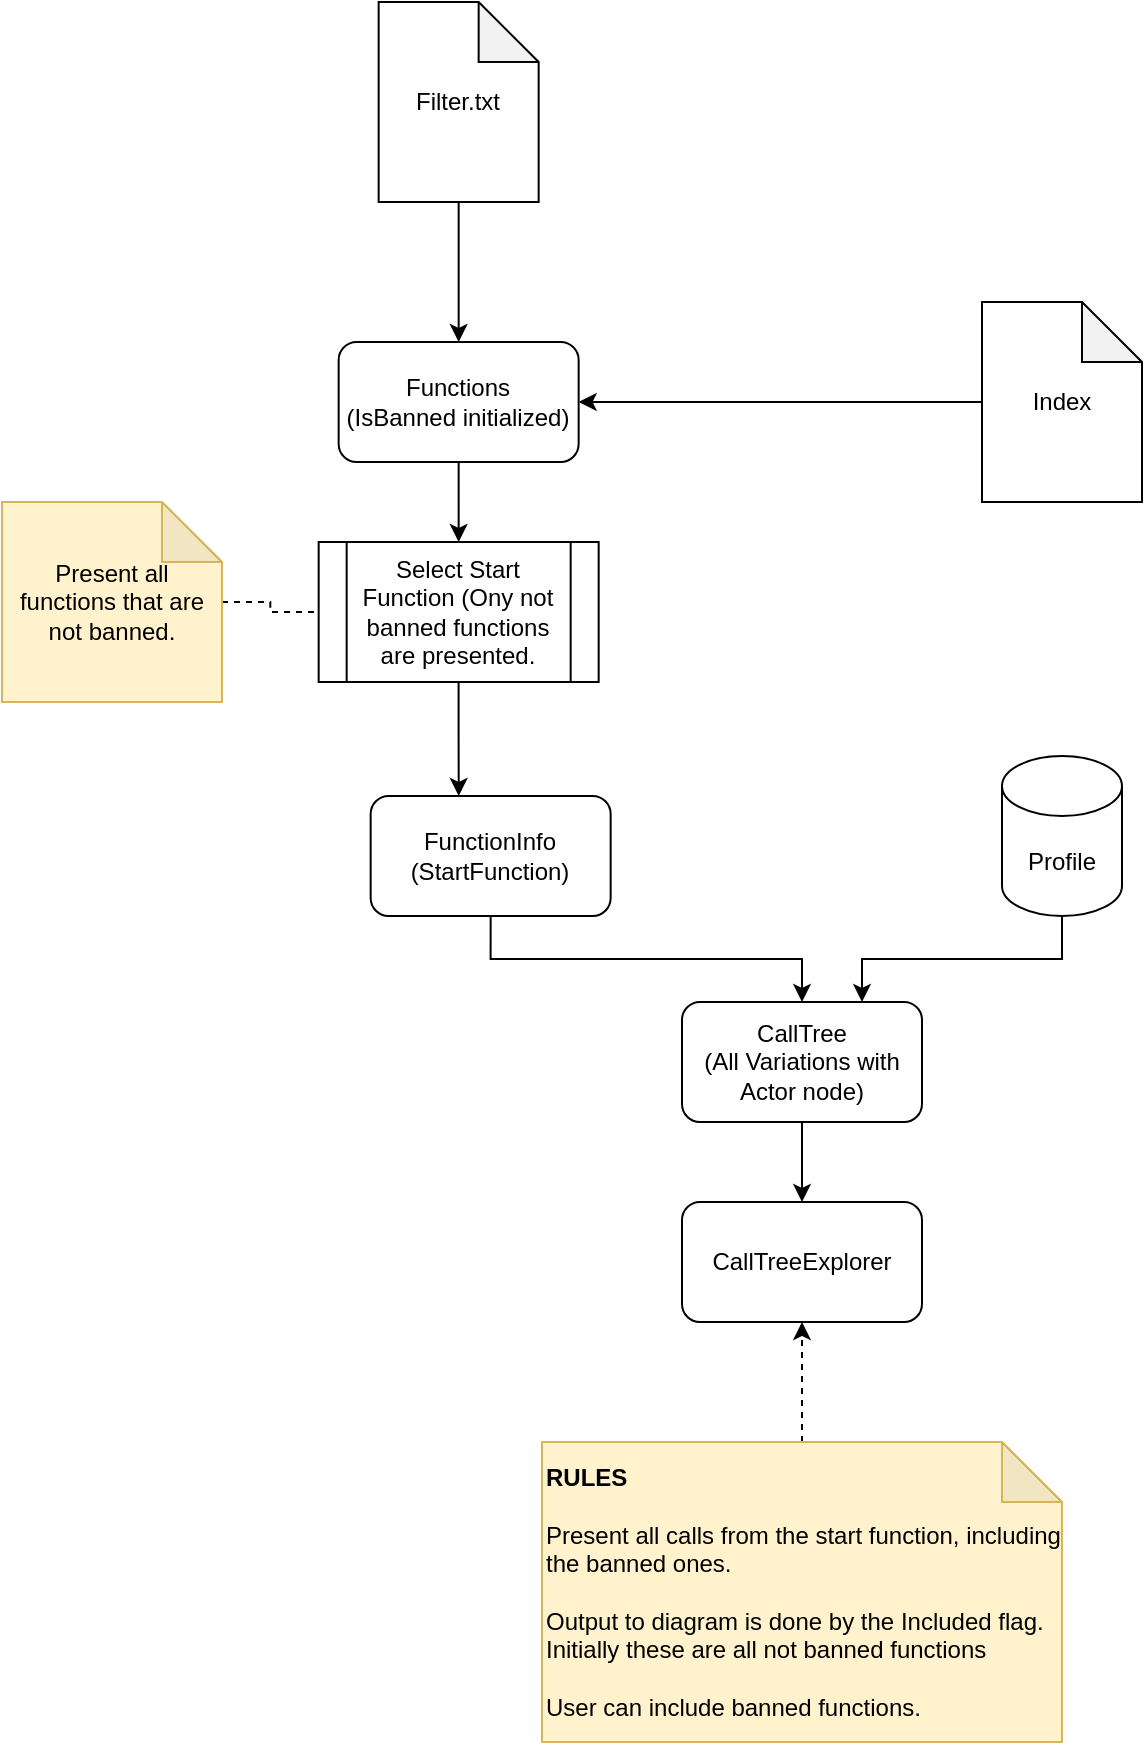 <mxfile version="23.1.5" type="device" pages="2">
  <diagram name="CallStack" id="7MIbDpLLH43puHUzAuJV">
    <mxGraphModel dx="1434" dy="844" grid="1" gridSize="10" guides="1" tooltips="1" connect="1" arrows="1" fold="1" page="1" pageScale="1" pageWidth="827" pageHeight="1169" math="0" shadow="0">
      <root>
        <mxCell id="0" />
        <mxCell id="1" parent="0" />
        <mxCell id="wcoxp5BnGuh-3i_w4Flq-6" style="edgeStyle=orthogonalEdgeStyle;rounded=0;orthogonalLoop=1;jettySize=auto;html=1;noEdgeStyle=1;orthogonal=1;" edge="1" parent="1" source="wcoxp5BnGuh-3i_w4Flq-1" target="wcoxp5BnGuh-3i_w4Flq-4">
          <mxGeometry relative="1" as="geometry" />
        </mxCell>
        <mxCell id="wcoxp5BnGuh-3i_w4Flq-1" value="Filter.txt" style="shape=note;whiteSpace=wrap;html=1;backgroundOutline=1;darkOpacity=0.05;" vertex="1" parent="1">
          <mxGeometry x="218.33" y="40" width="80" height="100" as="geometry" />
        </mxCell>
        <mxCell id="wcoxp5BnGuh-3i_w4Flq-16" style="edgeStyle=orthogonalEdgeStyle;rounded=0;orthogonalLoop=1;jettySize=auto;html=1;orthogonal=1;exitX=0.5;exitY=1;exitDx=0;exitDy=0;exitPerimeter=0;entryX=0.75;entryY=0;entryDx=0;entryDy=0;" edge="1" parent="1" source="wcoxp5BnGuh-3i_w4Flq-2" target="wcoxp5BnGuh-3i_w4Flq-15">
          <mxGeometry relative="1" as="geometry" />
        </mxCell>
        <mxCell id="wcoxp5BnGuh-3i_w4Flq-2" value="Profile" style="shape=cylinder3;whiteSpace=wrap;html=1;boundedLbl=1;backgroundOutline=1;size=15;" vertex="1" parent="1">
          <mxGeometry x="530" y="417" width="60" height="80" as="geometry" />
        </mxCell>
        <mxCell id="wcoxp5BnGuh-3i_w4Flq-17" style="edgeStyle=orthogonalEdgeStyle;rounded=0;orthogonalLoop=1;jettySize=auto;html=1;orthogonal=1;entryX=1;entryY=0.5;entryDx=0;entryDy=0;" edge="1" parent="1" source="wcoxp5BnGuh-3i_w4Flq-3" target="wcoxp5BnGuh-3i_w4Flq-4">
          <mxGeometry relative="1" as="geometry" />
        </mxCell>
        <mxCell id="wcoxp5BnGuh-3i_w4Flq-3" value="Index" style="shape=note;whiteSpace=wrap;html=1;backgroundOutline=1;darkOpacity=0.05;" vertex="1" parent="1">
          <mxGeometry x="520" y="190" width="80" height="100" as="geometry" />
        </mxCell>
        <mxCell id="wcoxp5BnGuh-3i_w4Flq-4" value="Functions&lt;br style=&quot;border-color: var(--border-color);&quot;&gt;(IsBanned initialized)" style="rounded=1;whiteSpace=wrap;html=1;" vertex="1" parent="1">
          <mxGeometry x="198.327" y="210" width="120" height="60" as="geometry" />
        </mxCell>
        <mxCell id="wcoxp5BnGuh-3i_w4Flq-18" style="edgeStyle=orthogonalEdgeStyle;rounded=0;orthogonalLoop=1;jettySize=auto;html=1;orthogonal=1;exitX=0.5;exitY=1;exitDx=0;exitDy=0;" edge="1" parent="1" source="wcoxp5BnGuh-3i_w4Flq-9" target="wcoxp5BnGuh-3i_w4Flq-15">
          <mxGeometry relative="1" as="geometry" />
        </mxCell>
        <mxCell id="wcoxp5BnGuh-3i_w4Flq-9" value="FunctionInfo&lt;br&gt;(StartFunction)" style="rounded=1;whiteSpace=wrap;html=1;" vertex="1" parent="1">
          <mxGeometry x="214.33" y="437" width="120" height="60" as="geometry" />
        </mxCell>
        <mxCell id="wcoxp5BnGuh-3i_w4Flq-11" value="Select Start Function (Ony not banned functions are presented." style="shape=process;whiteSpace=wrap;html=1;backgroundOutline=1;" vertex="1" parent="1">
          <mxGeometry x="188.333" y="310" width="140" height="70" as="geometry" />
        </mxCell>
        <mxCell id="wcoxp5BnGuh-3i_w4Flq-12" style="rounded=0;orthogonalLoop=1;jettySize=auto;html=1;orthogonal=1;entryX=0.5;entryY=0;entryDx=0;entryDy=0;exitX=0.5;exitY=1;exitDx=0;exitDy=0;" edge="1" parent="1" source="wcoxp5BnGuh-3i_w4Flq-4" target="wcoxp5BnGuh-3i_w4Flq-11">
          <mxGeometry relative="1" as="geometry">
            <mxPoint x="177" y="260" as="sourcePoint" />
          </mxGeometry>
        </mxCell>
        <mxCell id="wcoxp5BnGuh-3i_w4Flq-13" style="edgeStyle=orthogonalEdgeStyle;rounded=0;orthogonalLoop=1;jettySize=auto;html=1;entryX=0.367;entryY=0;entryDx=0;entryDy=0;entryPerimeter=0;orthogonal=1;" edge="1" parent="1" source="wcoxp5BnGuh-3i_w4Flq-11" target="wcoxp5BnGuh-3i_w4Flq-9">
          <mxGeometry relative="1" as="geometry" />
        </mxCell>
        <mxCell id="wcoxp5BnGuh-3i_w4Flq-22" style="edgeStyle=orthogonalEdgeStyle;rounded=0;orthogonalLoop=1;jettySize=auto;html=1;entryX=0.5;entryY=0;entryDx=0;entryDy=0;" edge="1" parent="1" source="wcoxp5BnGuh-3i_w4Flq-15" target="wcoxp5BnGuh-3i_w4Flq-21">
          <mxGeometry relative="1" as="geometry" />
        </mxCell>
        <mxCell id="wcoxp5BnGuh-3i_w4Flq-15" value="CallTree&lt;br&gt;(All Variations with Actor node)" style="rounded=1;whiteSpace=wrap;html=1;" vertex="1" parent="1">
          <mxGeometry x="370" y="540" width="120" height="60" as="geometry" />
        </mxCell>
        <mxCell id="wcoxp5BnGuh-3i_w4Flq-24" style="edgeStyle=orthogonalEdgeStyle;rounded=0;orthogonalLoop=1;jettySize=auto;html=1;dashed=1;" edge="1" parent="1" source="wcoxp5BnGuh-3i_w4Flq-19" target="wcoxp5BnGuh-3i_w4Flq-21">
          <mxGeometry relative="1" as="geometry" />
        </mxCell>
        <mxCell id="wcoxp5BnGuh-3i_w4Flq-28" value="" style="edgeStyle=orthogonalEdgeStyle;rounded=0;orthogonalLoop=1;jettySize=auto;html=1;strokeColor=none;endArrow=none;endFill=0;" edge="1" parent="1" source="wcoxp5BnGuh-3i_w4Flq-19" target="wcoxp5BnGuh-3i_w4Flq-21">
          <mxGeometry relative="1" as="geometry" />
        </mxCell>
        <mxCell id="wcoxp5BnGuh-3i_w4Flq-19" value="&lt;b&gt;RULES&lt;br&gt;&lt;/b&gt;&lt;br&gt;Present all calls from the start function, including the banned ones.&lt;br&gt;&lt;br&gt;Output to diagram is done by the Included flag.&lt;br&gt;Initially these are all not banned functions&lt;br&gt;&lt;br&gt;User can include banned functions." style="shape=note;whiteSpace=wrap;html=1;backgroundOutline=1;darkOpacity=0.05;fillColor=#fff2cc;strokeColor=#d6b656;align=left;" vertex="1" parent="1">
          <mxGeometry x="300" y="760" width="260" height="150" as="geometry" />
        </mxCell>
        <mxCell id="wcoxp5BnGuh-3i_w4Flq-21" value="CallTreeExplorer" style="rounded=1;whiteSpace=wrap;html=1;" vertex="1" parent="1">
          <mxGeometry x="370" y="640" width="120" height="60" as="geometry" />
        </mxCell>
        <mxCell id="wcoxp5BnGuh-3i_w4Flq-27" style="edgeStyle=orthogonalEdgeStyle;rounded=0;orthogonalLoop=1;jettySize=auto;html=1;dashed=1;endArrow=none;endFill=0;" edge="1" parent="1" source="wcoxp5BnGuh-3i_w4Flq-26" target="wcoxp5BnGuh-3i_w4Flq-11">
          <mxGeometry relative="1" as="geometry" />
        </mxCell>
        <mxCell id="wcoxp5BnGuh-3i_w4Flq-26" value="Present all functions that are not banned." style="shape=note;whiteSpace=wrap;html=1;backgroundOutline=1;darkOpacity=0.05;fillColor=#fff2cc;strokeColor=#d6b656;" vertex="1" parent="1">
          <mxGeometry x="30" y="290" width="110" height="100" as="geometry" />
        </mxCell>
      </root>
    </mxGraphModel>
  </diagram>
  <diagram name="CallGraph" id="WgbikarGFhWu7aPjvUKr">
    <mxGraphModel dx="1434" dy="844" grid="1" gridSize="10" guides="1" tooltips="1" connect="1" arrows="1" fold="1" page="1" pageScale="1" pageWidth="827" pageHeight="1169" math="0" shadow="0">
      <root>
        <mxCell id="Gp-gg_57E9rPs-xaG27c-0" />
        <mxCell id="Gp-gg_57E9rPs-xaG27c-1" parent="Gp-gg_57E9rPs-xaG27c-0" />
        <mxCell id="Gp-gg_57E9rPs-xaG27c-2" style="edgeStyle=orthogonalEdgeStyle;rounded=0;orthogonalLoop=1;jettySize=auto;html=1;noEdgeStyle=1;orthogonal=1;" edge="1" parent="Gp-gg_57E9rPs-xaG27c-1" source="Gp-gg_57E9rPs-xaG27c-3" target="Gp-gg_57E9rPs-xaG27c-8">
          <mxGeometry relative="1" as="geometry" />
        </mxCell>
        <mxCell id="Gp-gg_57E9rPs-xaG27c-3" value="Filter.txt" style="shape=note;whiteSpace=wrap;html=1;backgroundOutline=1;darkOpacity=0.05;" vertex="1" parent="Gp-gg_57E9rPs-xaG27c-1">
          <mxGeometry x="218.33" y="40" width="80" height="100" as="geometry" />
        </mxCell>
        <mxCell id="Gp-gg_57E9rPs-xaG27c-4" style="edgeStyle=orthogonalEdgeStyle;rounded=0;orthogonalLoop=1;jettySize=auto;html=1;orthogonal=1;exitX=0.5;exitY=1;exitDx=0;exitDy=0;exitPerimeter=0;entryX=0.75;entryY=0;entryDx=0;entryDy=0;" edge="1" parent="Gp-gg_57E9rPs-xaG27c-1" source="Gp-gg_57E9rPs-xaG27c-5" target="Gp-gg_57E9rPs-xaG27c-16">
          <mxGeometry relative="1" as="geometry" />
        </mxCell>
        <mxCell id="Gp-gg_57E9rPs-xaG27c-5" value="Profile" style="shape=cylinder3;whiteSpace=wrap;html=1;boundedLbl=1;backgroundOutline=1;size=15;" vertex="1" parent="Gp-gg_57E9rPs-xaG27c-1">
          <mxGeometry x="590" y="395" width="60" height="80" as="geometry" />
        </mxCell>
        <mxCell id="Gp-gg_57E9rPs-xaG27c-6" style="edgeStyle=orthogonalEdgeStyle;rounded=0;orthogonalLoop=1;jettySize=auto;html=1;orthogonal=1;entryX=1;entryY=0.5;entryDx=0;entryDy=0;" edge="1" parent="Gp-gg_57E9rPs-xaG27c-1" source="Gp-gg_57E9rPs-xaG27c-7" target="Gp-gg_57E9rPs-xaG27c-8">
          <mxGeometry relative="1" as="geometry" />
        </mxCell>
        <mxCell id="Gp-gg_57E9rPs-xaG27c-7" value="Index" style="shape=note;whiteSpace=wrap;html=1;backgroundOutline=1;darkOpacity=0.05;" vertex="1" parent="Gp-gg_57E9rPs-xaG27c-1">
          <mxGeometry x="570" y="190" width="80" height="100" as="geometry" />
        </mxCell>
        <mxCell id="Gp-gg_57E9rPs-xaG27c-8" value="Functions&lt;br style=&quot;border-color: var(--border-color);&quot;&gt;(IsBanned initialized)" style="rounded=1;whiteSpace=wrap;html=1;" vertex="1" parent="Gp-gg_57E9rPs-xaG27c-1">
          <mxGeometry x="198.327" y="210" width="120" height="60" as="geometry" />
        </mxCell>
        <mxCell id="Gp-gg_57E9rPs-xaG27c-10" style="edgeStyle=orthogonalEdgeStyle;rounded=0;orthogonalLoop=1;jettySize=auto;html=1;orthogonal=1;exitX=0.5;exitY=1;exitDx=0;exitDy=0;" edge="1" parent="Gp-gg_57E9rPs-xaG27c-1" source="Gp-gg_57E9rPs-xaG27c-11" target="Gp-gg_57E9rPs-xaG27c-16">
          <mxGeometry relative="1" as="geometry" />
        </mxCell>
        <mxCell id="Gp-gg_57E9rPs-xaG27c-11" value="FunctionInfo&lt;br&gt;(All start functions)" style="rounded=1;whiteSpace=wrap;html=1;" vertex="1" parent="Gp-gg_57E9rPs-xaG27c-1">
          <mxGeometry x="214.33" y="437" width="120" height="60" as="geometry" />
        </mxCell>
        <mxCell id="Gp-gg_57E9rPs-xaG27c-12" value="Select included functions in call graph" style="shape=process;whiteSpace=wrap;html=1;backgroundOutline=1;" vertex="1" parent="Gp-gg_57E9rPs-xaG27c-1">
          <mxGeometry x="188.333" y="310" width="140" height="70" as="geometry" />
        </mxCell>
        <mxCell id="Gp-gg_57E9rPs-xaG27c-13" style="rounded=0;orthogonalLoop=1;jettySize=auto;html=1;orthogonal=1;entryX=0.5;entryY=0;entryDx=0;entryDy=0;exitX=0.5;exitY=1;exitDx=0;exitDy=0;" edge="1" parent="Gp-gg_57E9rPs-xaG27c-1" source="Gp-gg_57E9rPs-xaG27c-8" target="Gp-gg_57E9rPs-xaG27c-12">
          <mxGeometry relative="1" as="geometry">
            <mxPoint x="177" y="260" as="sourcePoint" />
          </mxGeometry>
        </mxCell>
        <mxCell id="Gp-gg_57E9rPs-xaG27c-14" style="edgeStyle=orthogonalEdgeStyle;rounded=0;orthogonalLoop=1;jettySize=auto;html=1;entryX=0.367;entryY=0;entryDx=0;entryDy=0;entryPerimeter=0;orthogonal=1;" edge="1" parent="Gp-gg_57E9rPs-xaG27c-1" source="Gp-gg_57E9rPs-xaG27c-12" target="Gp-gg_57E9rPs-xaG27c-11">
          <mxGeometry relative="1" as="geometry" />
        </mxCell>
        <mxCell id="Gp-gg_57E9rPs-xaG27c-15" style="edgeStyle=orthogonalEdgeStyle;rounded=0;orthogonalLoop=1;jettySize=auto;html=1;entryX=0.5;entryY=0;entryDx=0;entryDy=0;" edge="1" parent="Gp-gg_57E9rPs-xaG27c-1" source="Gp-gg_57E9rPs-xaG27c-16" target="Gp-gg_57E9rPs-xaG27c-20">
          <mxGeometry relative="1" as="geometry" />
        </mxCell>
        <mxCell id="Gp-gg_57E9rPs-xaG27c-16" value="Export" style="rounded=1;whiteSpace=wrap;html=1;" vertex="1" parent="Gp-gg_57E9rPs-xaG27c-1">
          <mxGeometry x="370" y="540" width="120" height="60" as="geometry" />
        </mxCell>
        <mxCell id="Gp-gg_57E9rPs-xaG27c-17" style="edgeStyle=orthogonalEdgeStyle;rounded=0;orthogonalLoop=1;jettySize=auto;html=1;dashed=1;entryX=1;entryY=0.5;entryDx=0;entryDy=0;exitX=0;exitY=0;exitDx=115;exitDy=0;exitPerimeter=0;" edge="1" parent="Gp-gg_57E9rPs-xaG27c-1" source="Gp-gg_57E9rPs-xaG27c-19" target="Gp-gg_57E9rPs-xaG27c-16">
          <mxGeometry relative="1" as="geometry" />
        </mxCell>
        <mxCell id="Gp-gg_57E9rPs-xaG27c-18" value="" style="edgeStyle=orthogonalEdgeStyle;rounded=0;orthogonalLoop=1;jettySize=auto;html=1;strokeColor=none;endArrow=none;endFill=0;entryX=1;entryY=0.5;entryDx=0;entryDy=0;exitX=0.5;exitY=0;exitDx=0;exitDy=0;exitPerimeter=0;" edge="1" parent="Gp-gg_57E9rPs-xaG27c-1" source="Gp-gg_57E9rPs-xaG27c-19" target="Gp-gg_57E9rPs-xaG27c-16">
          <mxGeometry relative="1" as="geometry" />
        </mxCell>
        <mxCell id="Gp-gg_57E9rPs-xaG27c-19" value="&lt;b&gt;RULES&lt;br&gt;&lt;/b&gt;&lt;br&gt;Start with the user selected functions (The banned functions further restricted)&lt;br&gt;&lt;br&gt;Process all children. Include only the selected nodes.&lt;br&gt;&lt;br&gt;If hidden nodes are between two selected functions they are shown dotted. This indicates we can call from A to B with something hidden in between." style="shape=note;whiteSpace=wrap;html=1;backgroundOutline=1;darkOpacity=0.05;fillColor=#fff2cc;strokeColor=#d6b656;align=left;" vertex="1" parent="Gp-gg_57E9rPs-xaG27c-1">
          <mxGeometry x="520" y="630" width="260" height="250" as="geometry" />
        </mxCell>
        <mxCell id="Gp-gg_57E9rPs-xaG27c-20" value="Dgml" style="rounded=1;whiteSpace=wrap;html=1;" vertex="1" parent="Gp-gg_57E9rPs-xaG27c-1">
          <mxGeometry x="370" y="640" width="120" height="60" as="geometry" />
        </mxCell>
        <mxCell id="Gp-gg_57E9rPs-xaG27c-21" style="edgeStyle=orthogonalEdgeStyle;rounded=0;orthogonalLoop=1;jettySize=auto;html=1;dashed=1;endArrow=none;endFill=0;" edge="1" parent="Gp-gg_57E9rPs-xaG27c-1" source="Gp-gg_57E9rPs-xaG27c-22" target="Gp-gg_57E9rPs-xaG27c-12">
          <mxGeometry relative="1" as="geometry" />
        </mxCell>
        <mxCell id="Gp-gg_57E9rPs-xaG27c-22" value="Present all functions that are not banned.&lt;br&gt;&lt;br&gt;User can include or exclude them." style="shape=note;whiteSpace=wrap;html=1;backgroundOutline=1;darkOpacity=0.05;fillColor=#fff2cc;strokeColor=#d6b656;" vertex="1" parent="Gp-gg_57E9rPs-xaG27c-1">
          <mxGeometry x="30" y="295" width="110" height="100" as="geometry" />
        </mxCell>
      </root>
    </mxGraphModel>
  </diagram>
</mxfile>
